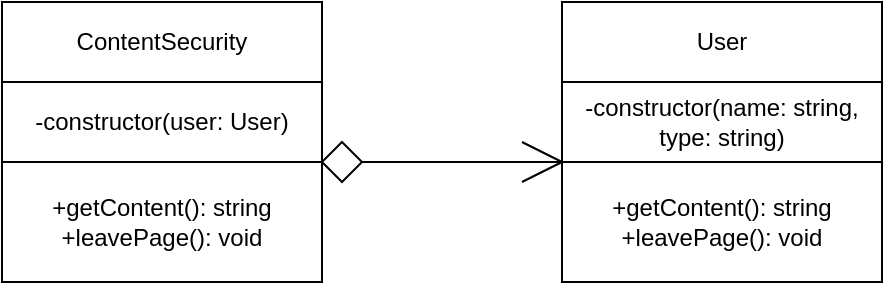 <mxfile>
    <diagram id="C36VNniwFZdvjT_N8vLw" name="Page-1">
        <mxGraphModel dx="101" dy="120" grid="1" gridSize="10" guides="1" tooltips="1" connect="1" arrows="1" fold="1" page="1" pageScale="1" pageWidth="827" pageHeight="1169" math="0" shadow="0">
            <root>
                <mxCell id="0"/>
                <mxCell id="1" parent="0"/>
                <mxCell id="3" value="ContentSecurity" style="rounded=0;whiteSpace=wrap;html=1;" parent="1" vertex="1">
                    <mxGeometry x="280" y="100" width="160" height="40" as="geometry"/>
                </mxCell>
                <mxCell id="4" value="User" style="rounded=0;whiteSpace=wrap;html=1;" parent="1" vertex="1">
                    <mxGeometry x="560" y="100" width="160" height="40" as="geometry"/>
                </mxCell>
                <mxCell id="5" value="-constructor(user: User)" style="rounded=0;whiteSpace=wrap;html=1;" parent="1" vertex="1">
                    <mxGeometry x="280" y="140" width="160" height="40" as="geometry"/>
                </mxCell>
                <mxCell id="6" value="-constructor(name: string, type: string)" style="rounded=0;whiteSpace=wrap;html=1;" parent="1" vertex="1">
                    <mxGeometry x="560" y="140" width="160" height="40" as="geometry"/>
                </mxCell>
                <mxCell id="7" value="+getContent(): string&lt;br&gt;+leavePage(): void" style="rounded=0;whiteSpace=wrap;html=1;" parent="1" vertex="1">
                    <mxGeometry x="280" y="180" width="160" height="60" as="geometry"/>
                </mxCell>
                <mxCell id="10" value="" style="rhombus;whiteSpace=wrap;html=1;" parent="1" vertex="1">
                    <mxGeometry x="440" y="170" width="20" height="20" as="geometry"/>
                </mxCell>
                <mxCell id="13" value="+getContent(): string&lt;br&gt;+leavePage(): void" style="rounded=0;whiteSpace=wrap;html=1;" vertex="1" parent="1">
                    <mxGeometry x="560" y="180" width="160" height="60" as="geometry"/>
                </mxCell>
                <mxCell id="14" value="" style="endArrow=none;html=1;entryX=0;entryY=0;entryDx=0;entryDy=0;" edge="1" parent="1" target="13">
                    <mxGeometry width="50" height="50" relative="1" as="geometry">
                        <mxPoint x="460" y="180" as="sourcePoint"/>
                        <mxPoint x="510" y="130" as="targetPoint"/>
                    </mxGeometry>
                </mxCell>
                <mxCell id="15" value="" style="endArrow=none;html=1;" edge="1" parent="1">
                    <mxGeometry width="50" height="50" relative="1" as="geometry">
                        <mxPoint x="540" y="190" as="sourcePoint"/>
                        <mxPoint x="560" y="180" as="targetPoint"/>
                    </mxGeometry>
                </mxCell>
                <mxCell id="16" value="" style="endArrow=none;html=1;entryX=0;entryY=0;entryDx=0;entryDy=0;" edge="1" parent="1" target="13">
                    <mxGeometry width="50" height="50" relative="1" as="geometry">
                        <mxPoint x="540" y="170" as="sourcePoint"/>
                        <mxPoint x="570" y="190" as="targetPoint"/>
                    </mxGeometry>
                </mxCell>
            </root>
        </mxGraphModel>
    </diagram>
</mxfile>
